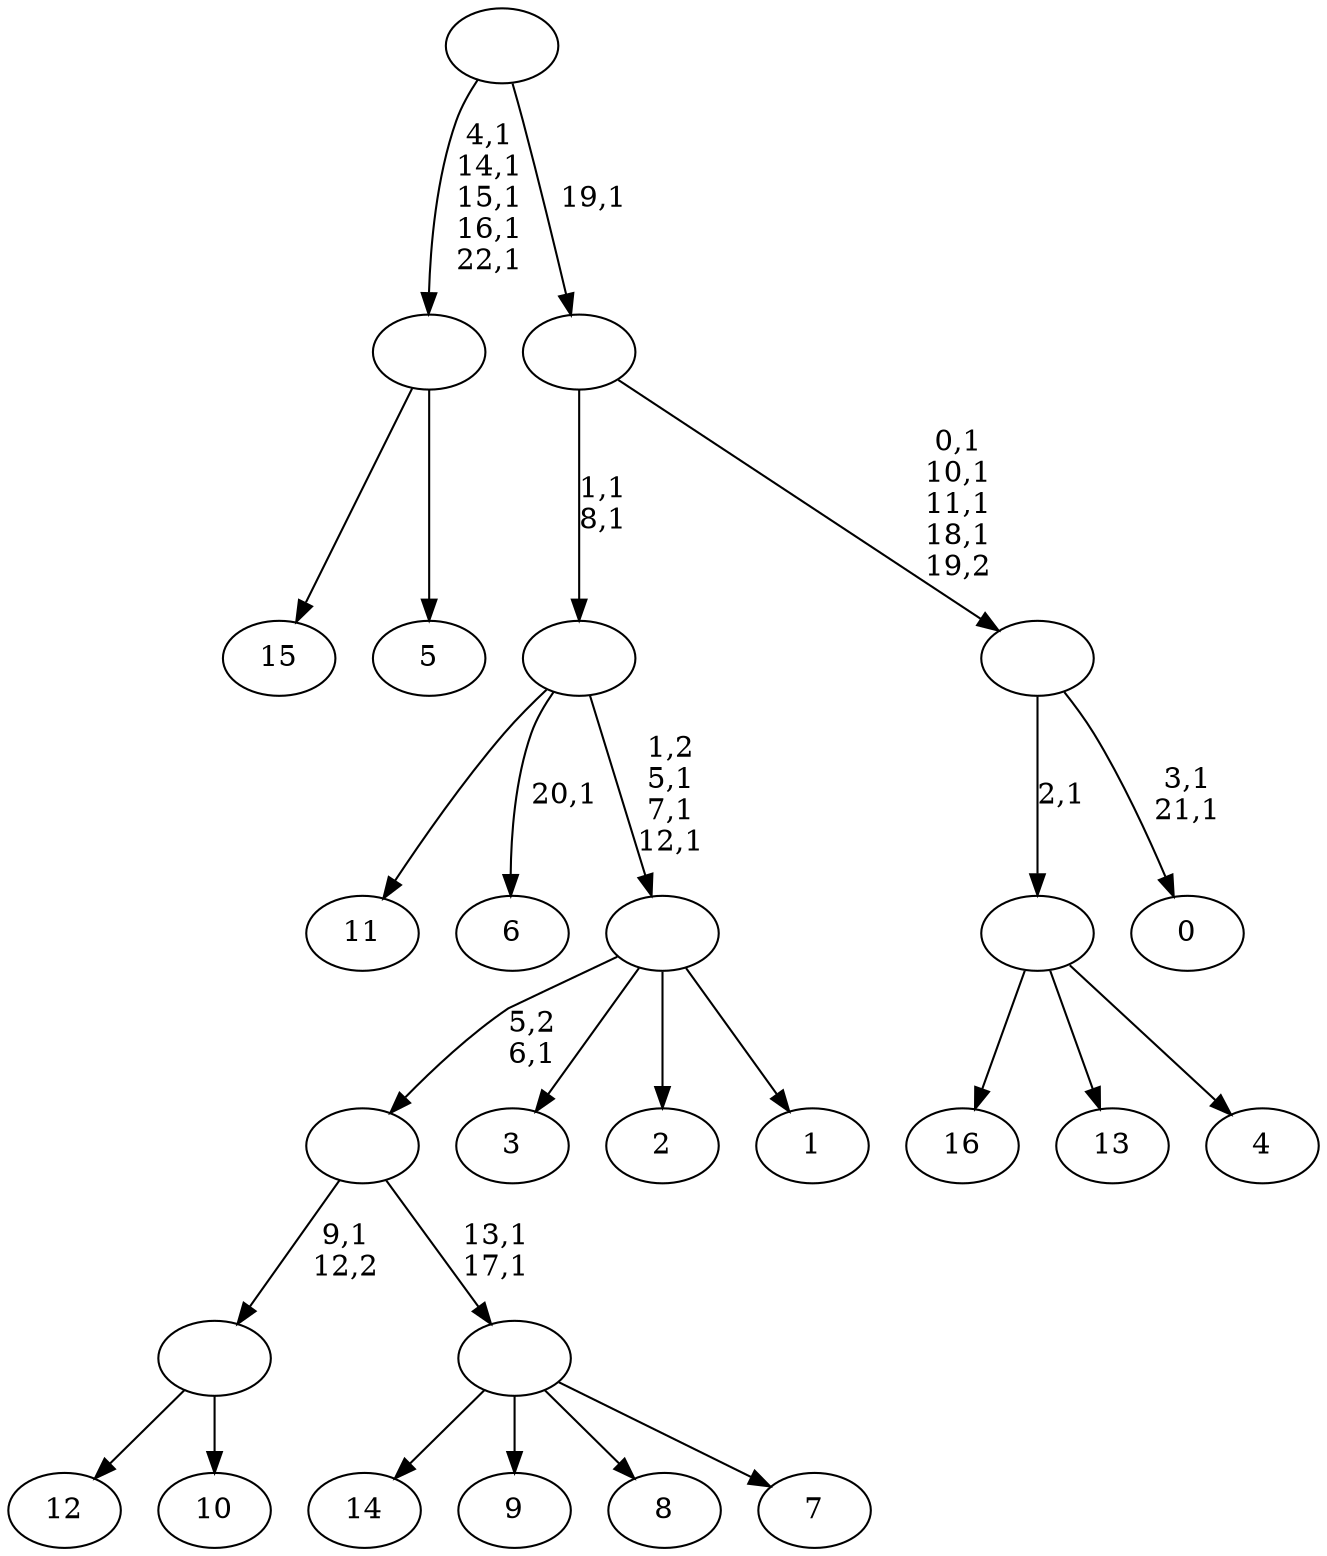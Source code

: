 digraph T {
	40 [label="16"]
	39 [label="15"]
	38 [label="14"]
	37 [label="13"]
	36 [label="12"]
	35 [label="11"]
	34 [label="10"]
	33 [label=""]
	32 [label="9"]
	31 [label="8"]
	30 [label="7"]
	29 [label=""]
	27 [label=""]
	26 [label="6"]
	24 [label="5"]
	23 [label=""]
	18 [label="4"]
	17 [label=""]
	16 [label="3"]
	15 [label="2"]
	14 [label="1"]
	13 [label=""]
	10 [label=""]
	8 [label="0"]
	5 [label=""]
	1 [label=""]
	0 [label=""]
	33 -> 36 [label=""]
	33 -> 34 [label=""]
	29 -> 38 [label=""]
	29 -> 32 [label=""]
	29 -> 31 [label=""]
	29 -> 30 [label=""]
	27 -> 29 [label="13,1\n17,1"]
	27 -> 33 [label="9,1\n12,2"]
	23 -> 39 [label=""]
	23 -> 24 [label=""]
	17 -> 40 [label=""]
	17 -> 37 [label=""]
	17 -> 18 [label=""]
	13 -> 27 [label="5,2\n6,1"]
	13 -> 16 [label=""]
	13 -> 15 [label=""]
	13 -> 14 [label=""]
	10 -> 13 [label="1,2\n5,1\n7,1\n12,1"]
	10 -> 26 [label="20,1"]
	10 -> 35 [label=""]
	5 -> 8 [label="3,1\n21,1"]
	5 -> 17 [label="2,1"]
	1 -> 5 [label="0,1\n10,1\n11,1\n18,1\n19,2"]
	1 -> 10 [label="1,1\n8,1"]
	0 -> 23 [label="4,1\n14,1\n15,1\n16,1\n22,1"]
	0 -> 1 [label="19,1"]
}
